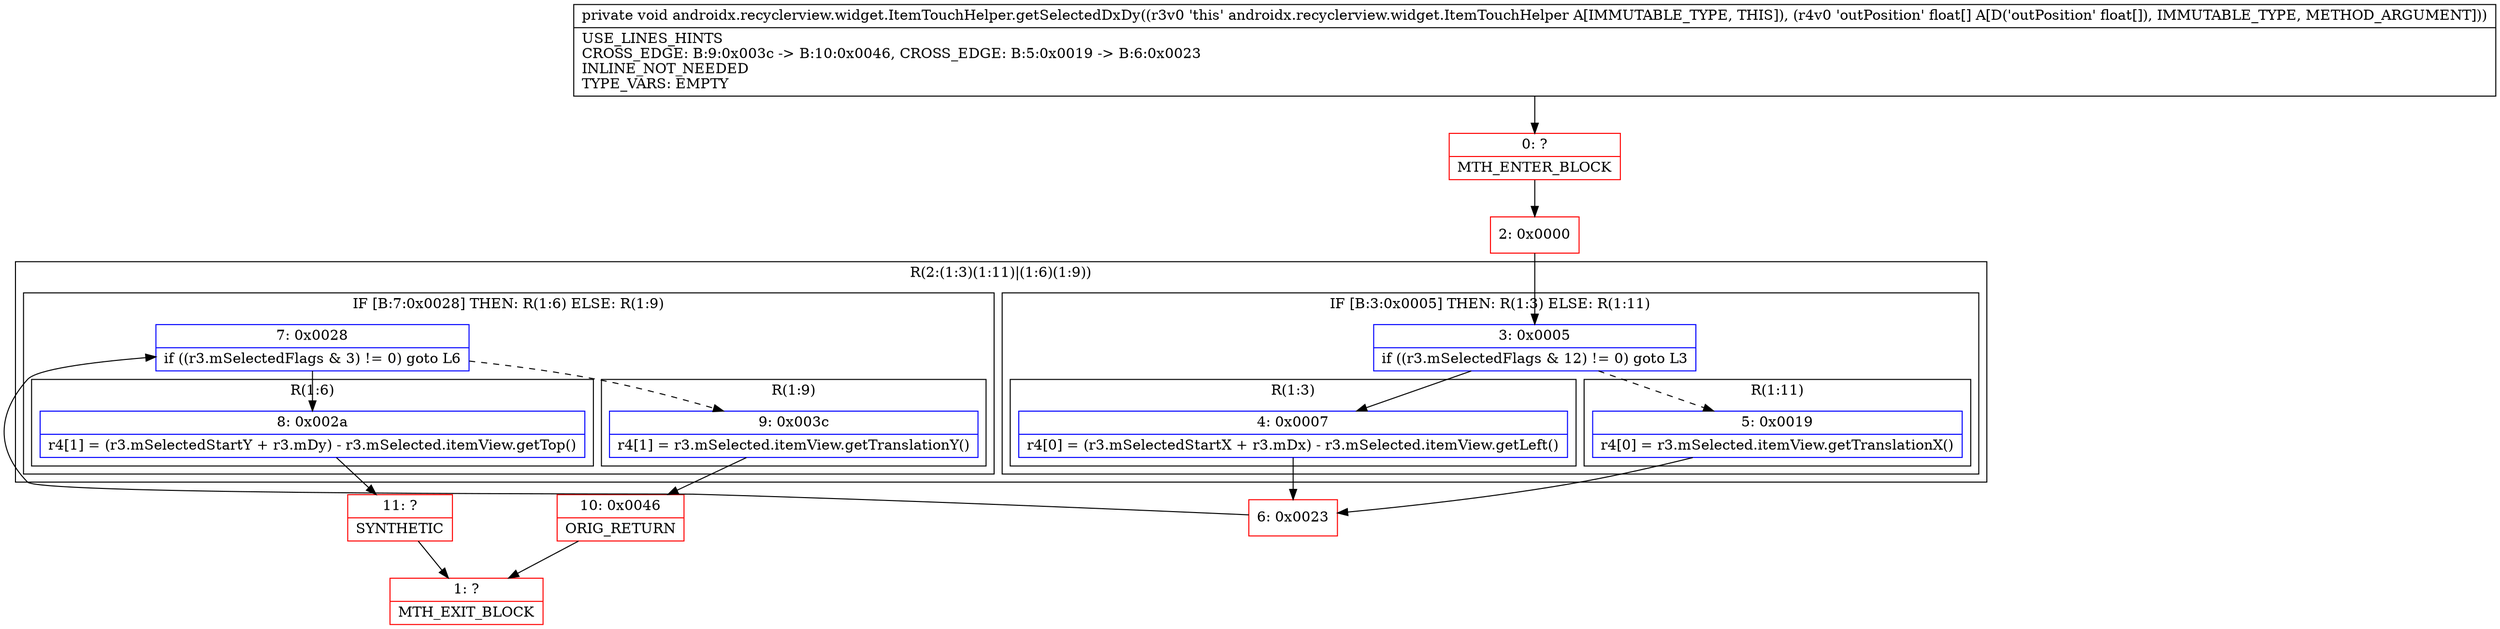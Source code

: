 digraph "CFG forandroidx.recyclerview.widget.ItemTouchHelper.getSelectedDxDy([F)V" {
subgraph cluster_Region_760046750 {
label = "R(2:(1:3)(1:11)|(1:6)(1:9))";
node [shape=record,color=blue];
subgraph cluster_IfRegion_849519646 {
label = "IF [B:3:0x0005] THEN: R(1:3) ELSE: R(1:11)";
node [shape=record,color=blue];
Node_3 [shape=record,label="{3\:\ 0x0005|if ((r3.mSelectedFlags & 12) != 0) goto L3\l}"];
subgraph cluster_Region_1512860354 {
label = "R(1:3)";
node [shape=record,color=blue];
Node_4 [shape=record,label="{4\:\ 0x0007|r4[0] = (r3.mSelectedStartX + r3.mDx) \- r3.mSelected.itemView.getLeft()\l}"];
}
subgraph cluster_Region_1866109853 {
label = "R(1:11)";
node [shape=record,color=blue];
Node_5 [shape=record,label="{5\:\ 0x0019|r4[0] = r3.mSelected.itemView.getTranslationX()\l}"];
}
}
subgraph cluster_IfRegion_697656176 {
label = "IF [B:7:0x0028] THEN: R(1:6) ELSE: R(1:9)";
node [shape=record,color=blue];
Node_7 [shape=record,label="{7\:\ 0x0028|if ((r3.mSelectedFlags & 3) != 0) goto L6\l}"];
subgraph cluster_Region_246456328 {
label = "R(1:6)";
node [shape=record,color=blue];
Node_8 [shape=record,label="{8\:\ 0x002a|r4[1] = (r3.mSelectedStartY + r3.mDy) \- r3.mSelected.itemView.getTop()\l}"];
}
subgraph cluster_Region_930324838 {
label = "R(1:9)";
node [shape=record,color=blue];
Node_9 [shape=record,label="{9\:\ 0x003c|r4[1] = r3.mSelected.itemView.getTranslationY()\l}"];
}
}
}
Node_0 [shape=record,color=red,label="{0\:\ ?|MTH_ENTER_BLOCK\l}"];
Node_2 [shape=record,color=red,label="{2\:\ 0x0000}"];
Node_6 [shape=record,color=red,label="{6\:\ 0x0023}"];
Node_11 [shape=record,color=red,label="{11\:\ ?|SYNTHETIC\l}"];
Node_1 [shape=record,color=red,label="{1\:\ ?|MTH_EXIT_BLOCK\l}"];
Node_10 [shape=record,color=red,label="{10\:\ 0x0046|ORIG_RETURN\l}"];
MethodNode[shape=record,label="{private void androidx.recyclerview.widget.ItemTouchHelper.getSelectedDxDy((r3v0 'this' androidx.recyclerview.widget.ItemTouchHelper A[IMMUTABLE_TYPE, THIS]), (r4v0 'outPosition' float[] A[D('outPosition' float[]), IMMUTABLE_TYPE, METHOD_ARGUMENT]))  | USE_LINES_HINTS\lCROSS_EDGE: B:9:0x003c \-\> B:10:0x0046, CROSS_EDGE: B:5:0x0019 \-\> B:6:0x0023\lINLINE_NOT_NEEDED\lTYPE_VARS: EMPTY\l}"];
MethodNode -> Node_0;Node_3 -> Node_4;
Node_3 -> Node_5[style=dashed];
Node_4 -> Node_6;
Node_5 -> Node_6;
Node_7 -> Node_8;
Node_7 -> Node_9[style=dashed];
Node_8 -> Node_11;
Node_9 -> Node_10;
Node_0 -> Node_2;
Node_2 -> Node_3;
Node_6 -> Node_7;
Node_11 -> Node_1;
Node_10 -> Node_1;
}

